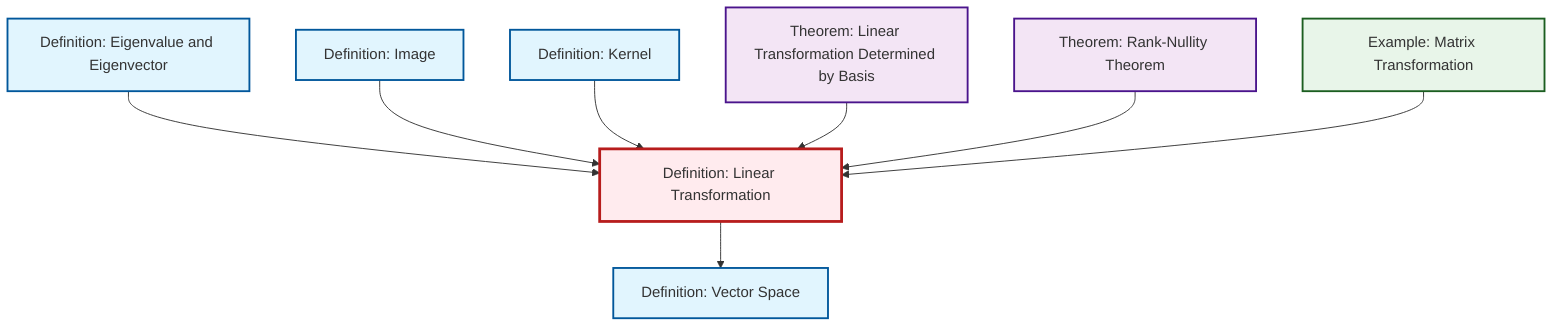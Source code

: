 graph TD
    classDef definition fill:#e1f5fe,stroke:#01579b,stroke-width:2px
    classDef theorem fill:#f3e5f5,stroke:#4a148c,stroke-width:2px
    classDef axiom fill:#fff3e0,stroke:#e65100,stroke-width:2px
    classDef example fill:#e8f5e9,stroke:#1b5e20,stroke-width:2px
    classDef current fill:#ffebee,stroke:#b71c1c,stroke-width:3px
    def-linear-transformation["Definition: Linear Transformation"]:::definition
    def-image["Definition: Image"]:::definition
    ex-matrix-transformation["Example: Matrix Transformation"]:::example
    def-eigenvalue-eigenvector["Definition: Eigenvalue and Eigenvector"]:::definition
    def-vector-space["Definition: Vector Space"]:::definition
    thm-rank-nullity["Theorem: Rank-Nullity Theorem"]:::theorem
    def-kernel["Definition: Kernel"]:::definition
    thm-linear-transformation-basis["Theorem: Linear Transformation Determined by Basis"]:::theorem
    def-eigenvalue-eigenvector --> def-linear-transformation
    def-image --> def-linear-transformation
    def-kernel --> def-linear-transformation
    thm-linear-transformation-basis --> def-linear-transformation
    def-linear-transformation --> def-vector-space
    thm-rank-nullity --> def-linear-transformation
    ex-matrix-transformation --> def-linear-transformation
    class def-linear-transformation current